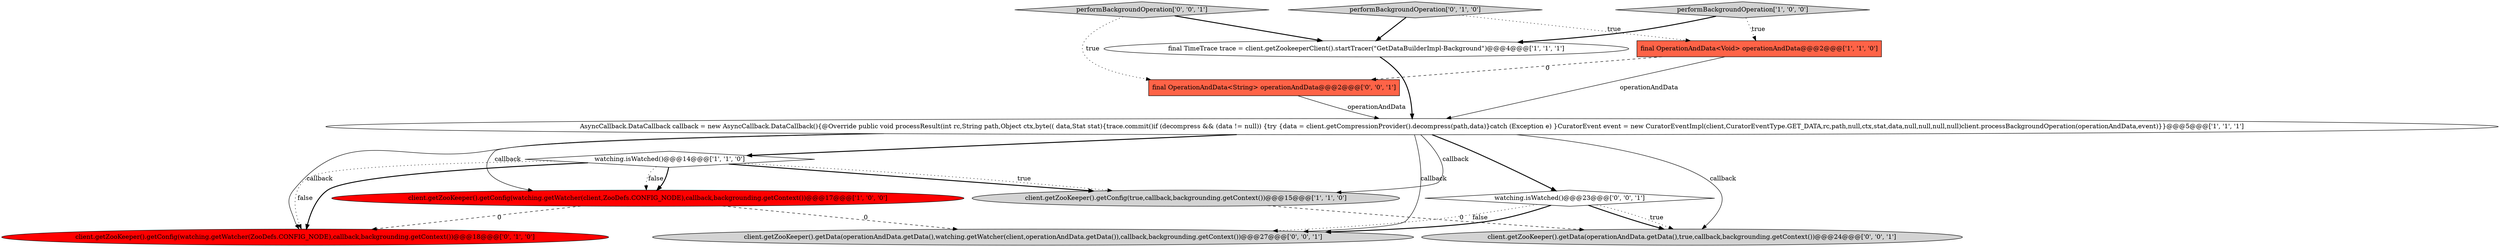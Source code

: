 digraph {
2 [style = filled, label = "final TimeTrace trace = client.getZookeeperClient().startTracer(\"GetDataBuilderImpl-Background\")@@@4@@@['1', '1', '1']", fillcolor = white, shape = ellipse image = "AAA0AAABBB1BBB"];
12 [style = filled, label = "performBackgroundOperation['0', '0', '1']", fillcolor = lightgray, shape = diamond image = "AAA0AAABBB3BBB"];
0 [style = filled, label = "watching.isWatched()@@@14@@@['1', '1', '0']", fillcolor = white, shape = diamond image = "AAA0AAABBB1BBB"];
3 [style = filled, label = "AsyncCallback.DataCallback callback = new AsyncCallback.DataCallback(){@Override public void processResult(int rc,String path,Object ctx,byte(( data,Stat stat){trace.commit()if (decompress && (data != null)) {try {data = client.getCompressionProvider().decompress(path,data)}catch (Exception e) }CuratorEvent event = new CuratorEventImpl(client,CuratorEventType.GET_DATA,rc,path,null,ctx,stat,data,null,null,null,null)client.processBackgroundOperation(operationAndData,event)}}@@@5@@@['1', '1', '1']", fillcolor = white, shape = ellipse image = "AAA0AAABBB1BBB"];
6 [style = filled, label = "final OperationAndData<Void> operationAndData@@@2@@@['1', '1', '0']", fillcolor = tomato, shape = box image = "AAA0AAABBB1BBB"];
11 [style = filled, label = "client.getZooKeeper().getData(operationAndData.getData(),true,callback,backgrounding.getContext())@@@24@@@['0', '0', '1']", fillcolor = lightgray, shape = ellipse image = "AAA0AAABBB3BBB"];
9 [style = filled, label = "watching.isWatched()@@@23@@@['0', '0', '1']", fillcolor = white, shape = diamond image = "AAA0AAABBB3BBB"];
10 [style = filled, label = "final OperationAndData<String> operationAndData@@@2@@@['0', '0', '1']", fillcolor = tomato, shape = box image = "AAA0AAABBB3BBB"];
7 [style = filled, label = "performBackgroundOperation['0', '1', '0']", fillcolor = lightgray, shape = diamond image = "AAA0AAABBB2BBB"];
8 [style = filled, label = "client.getZooKeeper().getConfig(watching.getWatcher(ZooDefs.CONFIG_NODE),callback,backgrounding.getContext())@@@18@@@['0', '1', '0']", fillcolor = red, shape = ellipse image = "AAA1AAABBB2BBB"];
1 [style = filled, label = "client.getZooKeeper().getConfig(true,callback,backgrounding.getContext())@@@15@@@['1', '1', '0']", fillcolor = lightgray, shape = ellipse image = "AAA0AAABBB1BBB"];
4 [style = filled, label = "performBackgroundOperation['1', '0', '0']", fillcolor = lightgray, shape = diamond image = "AAA0AAABBB1BBB"];
5 [style = filled, label = "client.getZooKeeper().getConfig(watching.getWatcher(client,ZooDefs.CONFIG_NODE),callback,backgrounding.getContext())@@@17@@@['1', '0', '0']", fillcolor = red, shape = ellipse image = "AAA1AAABBB1BBB"];
13 [style = filled, label = "client.getZooKeeper().getData(operationAndData.getData(),watching.getWatcher(client,operationAndData.getData()),callback,backgrounding.getContext())@@@27@@@['0', '0', '1']", fillcolor = lightgray, shape = ellipse image = "AAA0AAABBB3BBB"];
4->6 [style = dotted, label="true"];
5->13 [style = dashed, label="0"];
7->6 [style = dotted, label="true"];
9->11 [style = bold, label=""];
0->8 [style = dotted, label="false"];
2->3 [style = bold, label=""];
9->11 [style = dotted, label="true"];
4->2 [style = bold, label=""];
9->13 [style = dotted, label="false"];
3->0 [style = bold, label=""];
6->3 [style = solid, label="operationAndData"];
6->10 [style = dashed, label="0"];
3->9 [style = bold, label=""];
12->2 [style = bold, label=""];
12->10 [style = dotted, label="true"];
3->11 [style = solid, label="callback"];
7->2 [style = bold, label=""];
0->1 [style = bold, label=""];
1->11 [style = dashed, label="0"];
0->1 [style = dotted, label="true"];
0->8 [style = bold, label=""];
0->5 [style = dotted, label="false"];
5->8 [style = dashed, label="0"];
10->3 [style = solid, label="operationAndData"];
3->8 [style = solid, label="callback"];
3->1 [style = solid, label="callback"];
3->13 [style = solid, label="callback"];
3->5 [style = solid, label="callback"];
0->5 [style = bold, label=""];
9->13 [style = bold, label=""];
}
